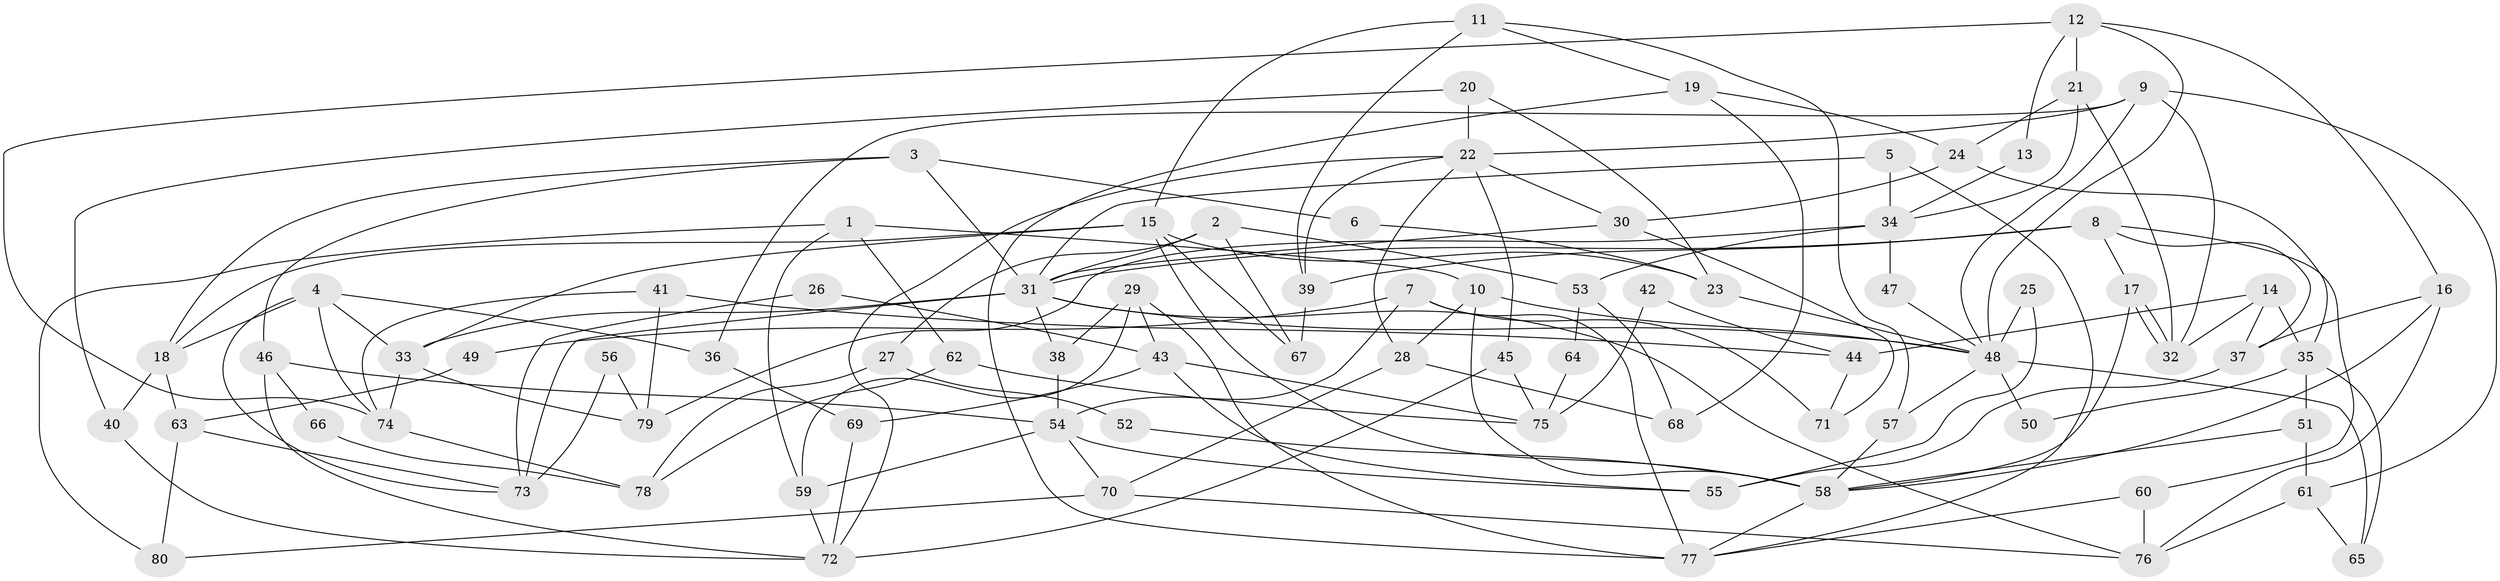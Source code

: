// Generated by graph-tools (version 1.1) at 2025/26/03/09/25 03:26:14]
// undirected, 80 vertices, 160 edges
graph export_dot {
graph [start="1"]
  node [color=gray90,style=filled];
  1;
  2;
  3;
  4;
  5;
  6;
  7;
  8;
  9;
  10;
  11;
  12;
  13;
  14;
  15;
  16;
  17;
  18;
  19;
  20;
  21;
  22;
  23;
  24;
  25;
  26;
  27;
  28;
  29;
  30;
  31;
  32;
  33;
  34;
  35;
  36;
  37;
  38;
  39;
  40;
  41;
  42;
  43;
  44;
  45;
  46;
  47;
  48;
  49;
  50;
  51;
  52;
  53;
  54;
  55;
  56;
  57;
  58;
  59;
  60;
  61;
  62;
  63;
  64;
  65;
  66;
  67;
  68;
  69;
  70;
  71;
  72;
  73;
  74;
  75;
  76;
  77;
  78;
  79;
  80;
  1 -- 10;
  1 -- 59;
  1 -- 62;
  1 -- 80;
  2 -- 53;
  2 -- 31;
  2 -- 27;
  2 -- 67;
  3 -- 18;
  3 -- 31;
  3 -- 6;
  3 -- 46;
  4 -- 18;
  4 -- 33;
  4 -- 36;
  4 -- 73;
  4 -- 74;
  5 -- 77;
  5 -- 31;
  5 -- 34;
  6 -- 23;
  7 -- 71;
  7 -- 54;
  7 -- 49;
  7 -- 77;
  8 -- 31;
  8 -- 17;
  8 -- 37;
  8 -- 39;
  8 -- 60;
  9 -- 61;
  9 -- 48;
  9 -- 22;
  9 -- 32;
  9 -- 36;
  10 -- 28;
  10 -- 48;
  10 -- 58;
  11 -- 19;
  11 -- 57;
  11 -- 15;
  11 -- 39;
  12 -- 74;
  12 -- 16;
  12 -- 13;
  12 -- 21;
  12 -- 48;
  13 -- 34;
  14 -- 32;
  14 -- 37;
  14 -- 35;
  14 -- 44;
  15 -- 67;
  15 -- 18;
  15 -- 23;
  15 -- 33;
  15 -- 58;
  16 -- 58;
  16 -- 76;
  16 -- 37;
  17 -- 32;
  17 -- 32;
  17 -- 58;
  18 -- 63;
  18 -- 40;
  19 -- 24;
  19 -- 77;
  19 -- 68;
  20 -- 22;
  20 -- 40;
  20 -- 23;
  21 -- 32;
  21 -- 24;
  21 -- 34;
  22 -- 39;
  22 -- 28;
  22 -- 30;
  22 -- 45;
  22 -- 72;
  23 -- 48;
  24 -- 35;
  24 -- 30;
  25 -- 55;
  25 -- 48;
  26 -- 43;
  26 -- 73;
  27 -- 78;
  27 -- 52;
  28 -- 70;
  28 -- 68;
  29 -- 77;
  29 -- 43;
  29 -- 38;
  29 -- 59;
  30 -- 31;
  30 -- 71;
  31 -- 48;
  31 -- 33;
  31 -- 38;
  31 -- 73;
  31 -- 76;
  33 -- 74;
  33 -- 79;
  34 -- 47;
  34 -- 53;
  34 -- 79;
  35 -- 65;
  35 -- 50;
  35 -- 51;
  36 -- 69;
  37 -- 55;
  38 -- 54;
  39 -- 67;
  40 -- 72;
  41 -- 79;
  41 -- 74;
  41 -- 44;
  42 -- 75;
  42 -- 44;
  43 -- 55;
  43 -- 69;
  43 -- 75;
  44 -- 71;
  45 -- 72;
  45 -- 75;
  46 -- 72;
  46 -- 54;
  46 -- 66;
  47 -- 48;
  48 -- 50;
  48 -- 57;
  48 -- 65;
  49 -- 63;
  51 -- 58;
  51 -- 61;
  52 -- 58;
  53 -- 68;
  53 -- 64;
  54 -- 55;
  54 -- 59;
  54 -- 70;
  56 -- 73;
  56 -- 79;
  57 -- 58;
  58 -- 77;
  59 -- 72;
  60 -- 77;
  60 -- 76;
  61 -- 76;
  61 -- 65;
  62 -- 75;
  62 -- 78;
  63 -- 80;
  63 -- 73;
  64 -- 75;
  66 -- 78;
  69 -- 72;
  70 -- 76;
  70 -- 80;
  74 -- 78;
}

